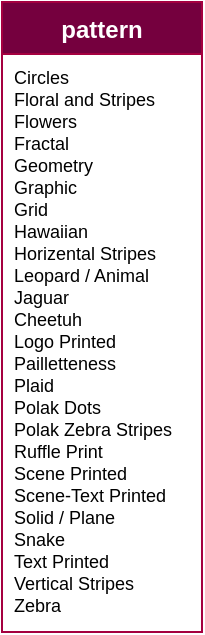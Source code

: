 <mxfile version="13.0.3" type="device"><diagram id="C5RBs43oDa-KdzZeNtuy" name="Page-1"><mxGraphModel dx="739" dy="546" grid="1" gridSize="10" guides="1" tooltips="1" connect="1" arrows="1" fold="1" page="1" pageScale="1" pageWidth="110" pageHeight="340" math="0" shadow="0"><root><object label="" id="WIyWlLk6GJQsqaUBKTNV-0"><mxCell/></object><mxCell id="WIyWlLk6GJQsqaUBKTNV-1" parent="WIyWlLk6GJQsqaUBKTNV-0"/><mxCell id="_XtgbR2RI1tGU7VWhuuU-8" value="pattern" style="swimlane;fontStyle=1;align=center;verticalAlign=top;childLayout=stackLayout;horizontal=1;startSize=26;horizontalStack=0;resizeParent=1;resizeLast=0;collapsible=1;marginBottom=0;rounded=0;shadow=0;strokeWidth=1;fillColor=#75003E;strokeColor=#A50040;fontColor=#ffffff;" parent="WIyWlLk6GJQsqaUBKTNV-1" vertex="1"><mxGeometry x="5" y="5" width="100" height="315" as="geometry"><mxRectangle x="240" y="268" width="160" height="26" as="alternateBounds"/></mxGeometry></mxCell><mxCell id="_XtgbR2RI1tGU7VWhuuU-9" value="Circles&#10;Floral and Stripes&#10;Flowers&#10;Fractal&#10;Geometry&#10;Graphic&#10;Grid&#10;Hawaiian&#10;Horizental Stripes&#10;Leopard / Animal&#10;Jaguar&#10;Cheetuh&#10;Logo Printed&#10;Pailletteness&#10;Plaid&#10;Polak Dots&#10;Polak Zebra Stripes&#10;Ruffle Print&#10;Scene Printed&#10;Scene-Text Printed&#10;Solid / Plane&#10;Snake&#10;Text Printed&#10;Vertical Stripes&#10;Zebra" style="text;align=left;verticalAlign=top;spacingLeft=4;spacingRight=4;overflow=hidden;rotatable=0;points=[[0,0.5],[1,0.5]];portConstraint=eastwest;fontSize=9;" parent="_XtgbR2RI1tGU7VWhuuU-8" vertex="1"><mxGeometry y="26" width="100" height="284" as="geometry"/></mxCell></root></mxGraphModel></diagram></mxfile>